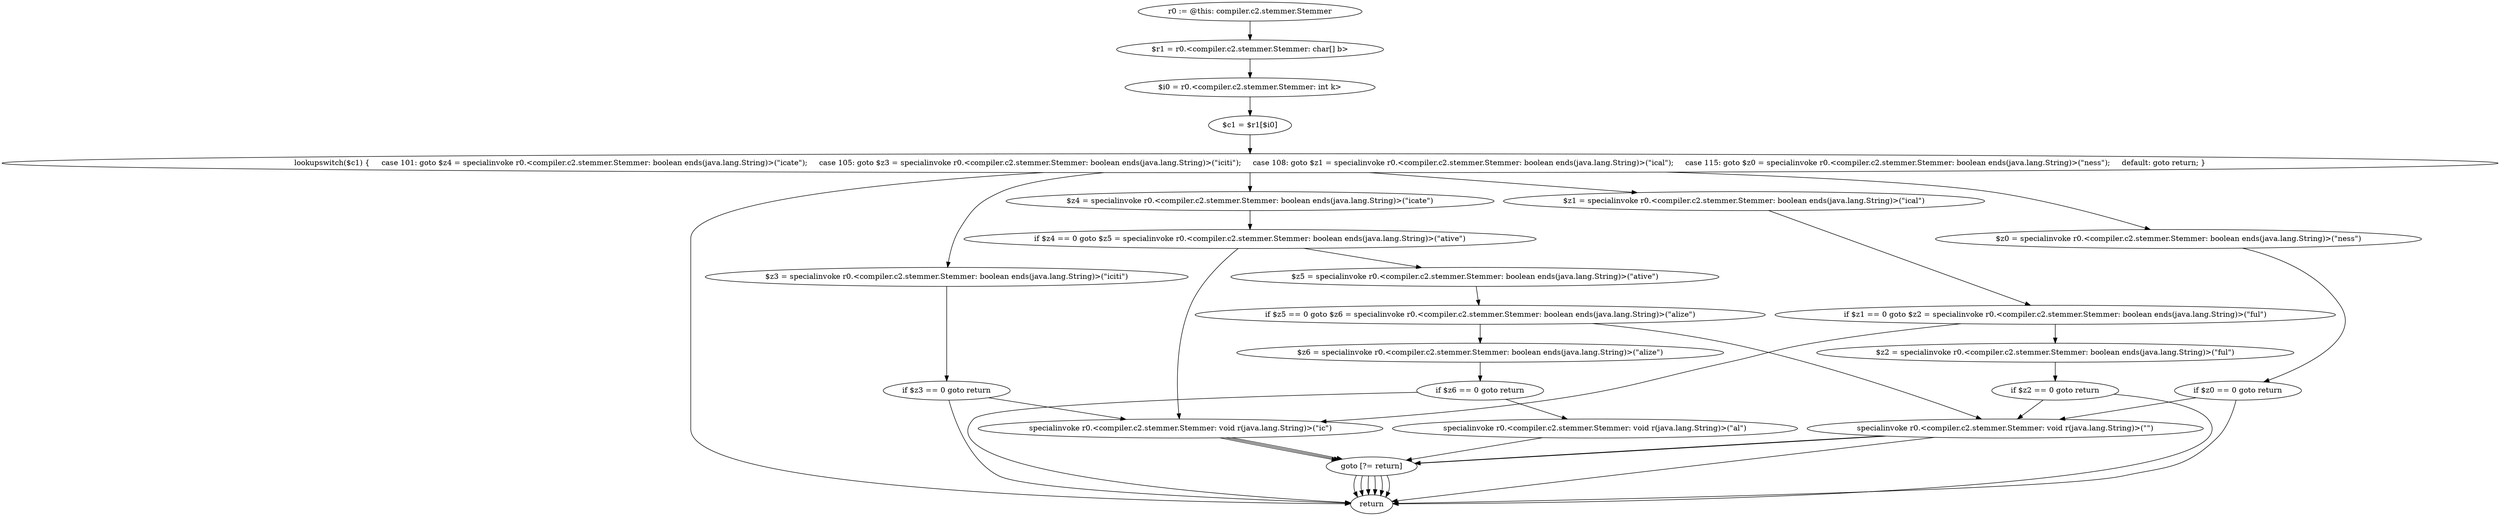 digraph "unitGraph" {
    "r0 := @this: compiler.c2.stemmer.Stemmer"
    "$r1 = r0.<compiler.c2.stemmer.Stemmer: char[] b>"
    "$i0 = r0.<compiler.c2.stemmer.Stemmer: int k>"
    "$c1 = $r1[$i0]"
    "lookupswitch($c1) {     case 101: goto $z4 = specialinvoke r0.<compiler.c2.stemmer.Stemmer: boolean ends(java.lang.String)>(\"icate\");     case 105: goto $z3 = specialinvoke r0.<compiler.c2.stemmer.Stemmer: boolean ends(java.lang.String)>(\"iciti\");     case 108: goto $z1 = specialinvoke r0.<compiler.c2.stemmer.Stemmer: boolean ends(java.lang.String)>(\"ical\");     case 115: goto $z0 = specialinvoke r0.<compiler.c2.stemmer.Stemmer: boolean ends(java.lang.String)>(\"ness\");     default: goto return; }"
    "$z4 = specialinvoke r0.<compiler.c2.stemmer.Stemmer: boolean ends(java.lang.String)>(\"icate\")"
    "if $z4 == 0 goto $z5 = specialinvoke r0.<compiler.c2.stemmer.Stemmer: boolean ends(java.lang.String)>(\"ative\")"
    "specialinvoke r0.<compiler.c2.stemmer.Stemmer: void r(java.lang.String)>(\"ic\")"
    "goto [?= return]"
    "$z5 = specialinvoke r0.<compiler.c2.stemmer.Stemmer: boolean ends(java.lang.String)>(\"ative\")"
    "if $z5 == 0 goto $z6 = specialinvoke r0.<compiler.c2.stemmer.Stemmer: boolean ends(java.lang.String)>(\"alize\")"
    "specialinvoke r0.<compiler.c2.stemmer.Stemmer: void r(java.lang.String)>(\"\")"
    "$z6 = specialinvoke r0.<compiler.c2.stemmer.Stemmer: boolean ends(java.lang.String)>(\"alize\")"
    "if $z6 == 0 goto return"
    "specialinvoke r0.<compiler.c2.stemmer.Stemmer: void r(java.lang.String)>(\"al\")"
    "$z3 = specialinvoke r0.<compiler.c2.stemmer.Stemmer: boolean ends(java.lang.String)>(\"iciti\")"
    "if $z3 == 0 goto return"
    "$z1 = specialinvoke r0.<compiler.c2.stemmer.Stemmer: boolean ends(java.lang.String)>(\"ical\")"
    "if $z1 == 0 goto $z2 = specialinvoke r0.<compiler.c2.stemmer.Stemmer: boolean ends(java.lang.String)>(\"ful\")"
    "$z2 = specialinvoke r0.<compiler.c2.stemmer.Stemmer: boolean ends(java.lang.String)>(\"ful\")"
    "if $z2 == 0 goto return"
    "$z0 = specialinvoke r0.<compiler.c2.stemmer.Stemmer: boolean ends(java.lang.String)>(\"ness\")"
    "if $z0 == 0 goto return"
    "return"
    "r0 := @this: compiler.c2.stemmer.Stemmer"->"$r1 = r0.<compiler.c2.stemmer.Stemmer: char[] b>";
    "$r1 = r0.<compiler.c2.stemmer.Stemmer: char[] b>"->"$i0 = r0.<compiler.c2.stemmer.Stemmer: int k>";
    "$i0 = r0.<compiler.c2.stemmer.Stemmer: int k>"->"$c1 = $r1[$i0]";
    "$c1 = $r1[$i0]"->"lookupswitch($c1) {     case 101: goto $z4 = specialinvoke r0.<compiler.c2.stemmer.Stemmer: boolean ends(java.lang.String)>(\"icate\");     case 105: goto $z3 = specialinvoke r0.<compiler.c2.stemmer.Stemmer: boolean ends(java.lang.String)>(\"iciti\");     case 108: goto $z1 = specialinvoke r0.<compiler.c2.stemmer.Stemmer: boolean ends(java.lang.String)>(\"ical\");     case 115: goto $z0 = specialinvoke r0.<compiler.c2.stemmer.Stemmer: boolean ends(java.lang.String)>(\"ness\");     default: goto return; }";
    "lookupswitch($c1) {     case 101: goto $z4 = specialinvoke r0.<compiler.c2.stemmer.Stemmer: boolean ends(java.lang.String)>(\"icate\");     case 105: goto $z3 = specialinvoke r0.<compiler.c2.stemmer.Stemmer: boolean ends(java.lang.String)>(\"iciti\");     case 108: goto $z1 = specialinvoke r0.<compiler.c2.stemmer.Stemmer: boolean ends(java.lang.String)>(\"ical\");     case 115: goto $z0 = specialinvoke r0.<compiler.c2.stemmer.Stemmer: boolean ends(java.lang.String)>(\"ness\");     default: goto return; }"->"$z4 = specialinvoke r0.<compiler.c2.stemmer.Stemmer: boolean ends(java.lang.String)>(\"icate\")";
    "lookupswitch($c1) {     case 101: goto $z4 = specialinvoke r0.<compiler.c2.stemmer.Stemmer: boolean ends(java.lang.String)>(\"icate\");     case 105: goto $z3 = specialinvoke r0.<compiler.c2.stemmer.Stemmer: boolean ends(java.lang.String)>(\"iciti\");     case 108: goto $z1 = specialinvoke r0.<compiler.c2.stemmer.Stemmer: boolean ends(java.lang.String)>(\"ical\");     case 115: goto $z0 = specialinvoke r0.<compiler.c2.stemmer.Stemmer: boolean ends(java.lang.String)>(\"ness\");     default: goto return; }"->"$z3 = specialinvoke r0.<compiler.c2.stemmer.Stemmer: boolean ends(java.lang.String)>(\"iciti\")";
    "lookupswitch($c1) {     case 101: goto $z4 = specialinvoke r0.<compiler.c2.stemmer.Stemmer: boolean ends(java.lang.String)>(\"icate\");     case 105: goto $z3 = specialinvoke r0.<compiler.c2.stemmer.Stemmer: boolean ends(java.lang.String)>(\"iciti\");     case 108: goto $z1 = specialinvoke r0.<compiler.c2.stemmer.Stemmer: boolean ends(java.lang.String)>(\"ical\");     case 115: goto $z0 = specialinvoke r0.<compiler.c2.stemmer.Stemmer: boolean ends(java.lang.String)>(\"ness\");     default: goto return; }"->"$z1 = specialinvoke r0.<compiler.c2.stemmer.Stemmer: boolean ends(java.lang.String)>(\"ical\")";
    "lookupswitch($c1) {     case 101: goto $z4 = specialinvoke r0.<compiler.c2.stemmer.Stemmer: boolean ends(java.lang.String)>(\"icate\");     case 105: goto $z3 = specialinvoke r0.<compiler.c2.stemmer.Stemmer: boolean ends(java.lang.String)>(\"iciti\");     case 108: goto $z1 = specialinvoke r0.<compiler.c2.stemmer.Stemmer: boolean ends(java.lang.String)>(\"ical\");     case 115: goto $z0 = specialinvoke r0.<compiler.c2.stemmer.Stemmer: boolean ends(java.lang.String)>(\"ness\");     default: goto return; }"->"$z0 = specialinvoke r0.<compiler.c2.stemmer.Stemmer: boolean ends(java.lang.String)>(\"ness\")";
    "lookupswitch($c1) {     case 101: goto $z4 = specialinvoke r0.<compiler.c2.stemmer.Stemmer: boolean ends(java.lang.String)>(\"icate\");     case 105: goto $z3 = specialinvoke r0.<compiler.c2.stemmer.Stemmer: boolean ends(java.lang.String)>(\"iciti\");     case 108: goto $z1 = specialinvoke r0.<compiler.c2.stemmer.Stemmer: boolean ends(java.lang.String)>(\"ical\");     case 115: goto $z0 = specialinvoke r0.<compiler.c2.stemmer.Stemmer: boolean ends(java.lang.String)>(\"ness\");     default: goto return; }"->"return";
    "$z4 = specialinvoke r0.<compiler.c2.stemmer.Stemmer: boolean ends(java.lang.String)>(\"icate\")"->"if $z4 == 0 goto $z5 = specialinvoke r0.<compiler.c2.stemmer.Stemmer: boolean ends(java.lang.String)>(\"ative\")";
    "if $z4 == 0 goto $z5 = specialinvoke r0.<compiler.c2.stemmer.Stemmer: boolean ends(java.lang.String)>(\"ative\")"->"specialinvoke r0.<compiler.c2.stemmer.Stemmer: void r(java.lang.String)>(\"ic\")";
    "if $z4 == 0 goto $z5 = specialinvoke r0.<compiler.c2.stemmer.Stemmer: boolean ends(java.lang.String)>(\"ative\")"->"$z5 = specialinvoke r0.<compiler.c2.stemmer.Stemmer: boolean ends(java.lang.String)>(\"ative\")";
    "specialinvoke r0.<compiler.c2.stemmer.Stemmer: void r(java.lang.String)>(\"ic\")"->"goto [?= return]";
    "goto [?= return]"->"return";
    "$z5 = specialinvoke r0.<compiler.c2.stemmer.Stemmer: boolean ends(java.lang.String)>(\"ative\")"->"if $z5 == 0 goto $z6 = specialinvoke r0.<compiler.c2.stemmer.Stemmer: boolean ends(java.lang.String)>(\"alize\")";
    "if $z5 == 0 goto $z6 = specialinvoke r0.<compiler.c2.stemmer.Stemmer: boolean ends(java.lang.String)>(\"alize\")"->"specialinvoke r0.<compiler.c2.stemmer.Stemmer: void r(java.lang.String)>(\"\")";
    "if $z5 == 0 goto $z6 = specialinvoke r0.<compiler.c2.stemmer.Stemmer: boolean ends(java.lang.String)>(\"alize\")"->"$z6 = specialinvoke r0.<compiler.c2.stemmer.Stemmer: boolean ends(java.lang.String)>(\"alize\")";
    "specialinvoke r0.<compiler.c2.stemmer.Stemmer: void r(java.lang.String)>(\"\")"->"goto [?= return]";
    "goto [?= return]"->"return";
    "$z6 = specialinvoke r0.<compiler.c2.stemmer.Stemmer: boolean ends(java.lang.String)>(\"alize\")"->"if $z6 == 0 goto return";
    "if $z6 == 0 goto return"->"specialinvoke r0.<compiler.c2.stemmer.Stemmer: void r(java.lang.String)>(\"al\")";
    "if $z6 == 0 goto return"->"return";
    "specialinvoke r0.<compiler.c2.stemmer.Stemmer: void r(java.lang.String)>(\"al\")"->"goto [?= return]";
    "goto [?= return]"->"return";
    "$z3 = specialinvoke r0.<compiler.c2.stemmer.Stemmer: boolean ends(java.lang.String)>(\"iciti\")"->"if $z3 == 0 goto return";
    "if $z3 == 0 goto return"->"specialinvoke r0.<compiler.c2.stemmer.Stemmer: void r(java.lang.String)>(\"ic\")";
    "if $z3 == 0 goto return"->"return";
    "specialinvoke r0.<compiler.c2.stemmer.Stemmer: void r(java.lang.String)>(\"ic\")"->"goto [?= return]";
    "goto [?= return]"->"return";
    "$z1 = specialinvoke r0.<compiler.c2.stemmer.Stemmer: boolean ends(java.lang.String)>(\"ical\")"->"if $z1 == 0 goto $z2 = specialinvoke r0.<compiler.c2.stemmer.Stemmer: boolean ends(java.lang.String)>(\"ful\")";
    "if $z1 == 0 goto $z2 = specialinvoke r0.<compiler.c2.stemmer.Stemmer: boolean ends(java.lang.String)>(\"ful\")"->"specialinvoke r0.<compiler.c2.stemmer.Stemmer: void r(java.lang.String)>(\"ic\")";
    "if $z1 == 0 goto $z2 = specialinvoke r0.<compiler.c2.stemmer.Stemmer: boolean ends(java.lang.String)>(\"ful\")"->"$z2 = specialinvoke r0.<compiler.c2.stemmer.Stemmer: boolean ends(java.lang.String)>(\"ful\")";
    "specialinvoke r0.<compiler.c2.stemmer.Stemmer: void r(java.lang.String)>(\"ic\")"->"goto [?= return]";
    "goto [?= return]"->"return";
    "$z2 = specialinvoke r0.<compiler.c2.stemmer.Stemmer: boolean ends(java.lang.String)>(\"ful\")"->"if $z2 == 0 goto return";
    "if $z2 == 0 goto return"->"specialinvoke r0.<compiler.c2.stemmer.Stemmer: void r(java.lang.String)>(\"\")";
    "if $z2 == 0 goto return"->"return";
    "specialinvoke r0.<compiler.c2.stemmer.Stemmer: void r(java.lang.String)>(\"\")"->"goto [?= return]";
    "goto [?= return]"->"return";
    "$z0 = specialinvoke r0.<compiler.c2.stemmer.Stemmer: boolean ends(java.lang.String)>(\"ness\")"->"if $z0 == 0 goto return";
    "if $z0 == 0 goto return"->"specialinvoke r0.<compiler.c2.stemmer.Stemmer: void r(java.lang.String)>(\"\")";
    "if $z0 == 0 goto return"->"return";
    "specialinvoke r0.<compiler.c2.stemmer.Stemmer: void r(java.lang.String)>(\"\")"->"return";
}
